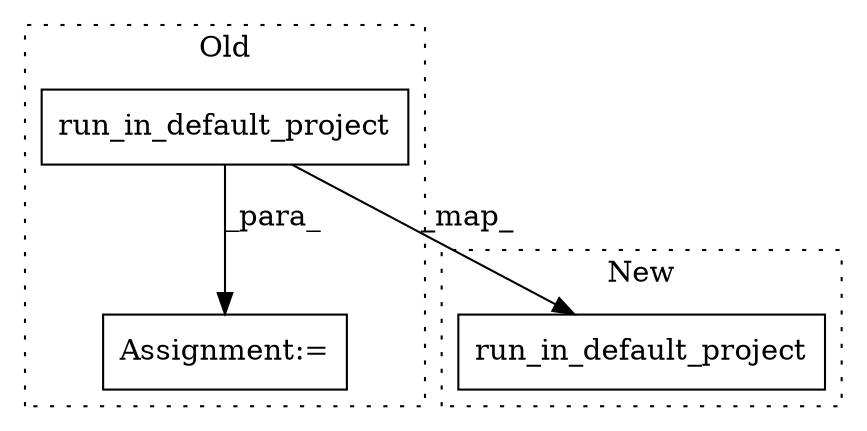 digraph G {
subgraph cluster0 {
1 [label="run_in_default_project" a="32" s="1201,1300" l="23,1" shape="box"];
3 [label="Assignment:=" a="7" s="1199" l="2" shape="box"];
label = "Old";
style="dotted";
}
subgraph cluster1 {
2 [label="run_in_default_project" a="32" s="1267,1366" l="23,1" shape="box"];
label = "New";
style="dotted";
}
1 -> 2 [label="_map_"];
1 -> 3 [label="_para_"];
}